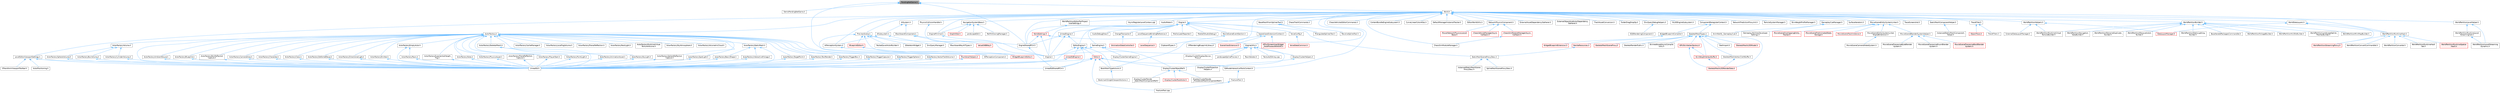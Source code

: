 digraph "PendingNetGame.h"
{
 // INTERACTIVE_SVG=YES
 // LATEX_PDF_SIZE
  bgcolor="transparent";
  edge [fontname=Helvetica,fontsize=10,labelfontname=Helvetica,labelfontsize=10];
  node [fontname=Helvetica,fontsize=10,shape=box,height=0.2,width=0.4];
  Node1 [id="Node000001",label="PendingNetGame.h",height=0.2,width=0.4,color="gray40", fillcolor="grey60", style="filled", fontcolor="black",tooltip=" "];
  Node1 -> Node2 [id="edge1_Node000001_Node000002",dir="back",color="steelblue1",style="solid",tooltip=" "];
  Node2 [id="Node000002",label="DemoPendingNetGame.h",height=0.2,width=0.4,color="grey40", fillcolor="white", style="filled",URL="$d7/d65/DemoPendingNetGame_8h.html",tooltip=" "];
  Node1 -> Node3 [id="edge2_Node000001_Node000003",dir="back",color="steelblue1",style="solid",tooltip=" "];
  Node3 [id="Node000003",label="Engine.h",height=0.2,width=0.4,color="grey40", fillcolor="white", style="filled",URL="$d1/d34/Public_2Engine_8h.html",tooltip=" "];
  Node1 -> Node4 [id="edge3_Node000001_Node000004",dir="back",color="steelblue1",style="solid",tooltip=" "];
  Node4 [id="Node000004",label="EngineSharedPCH.h",height=0.2,width=0.4,color="grey40", fillcolor="white", style="filled",URL="$dc/dbb/EngineSharedPCH_8h.html",tooltip=" "];
  Node4 -> Node5 [id="edge4_Node000004_Node000005",dir="back",color="steelblue1",style="solid",tooltip=" "];
  Node5 [id="Node000005",label="UnrealEdSharedPCH.h",height=0.2,width=0.4,color="grey40", fillcolor="white", style="filled",URL="$d1/de6/UnrealEdSharedPCH_8h.html",tooltip=" "];
  Node1 -> Node6 [id="edge5_Node000001_Node000006",dir="back",color="steelblue1",style="solid",tooltip=" "];
  Node6 [id="Node000006",label="World.h",height=0.2,width=0.4,color="grey40", fillcolor="white", style="filled",URL="$dd/d5b/World_8h.html",tooltip=" "];
  Node6 -> Node7 [id="edge6_Node000006_Node000007",dir="back",color="steelblue1",style="solid",tooltip=" "];
  Node7 [id="Node000007",label="AIPerceptionSystem.h",height=0.2,width=0.4,color="grey40", fillcolor="white", style="filled",URL="$d0/d08/AIPerceptionSystem_8h.html",tooltip=" "];
  Node7 -> Node8 [id="edge7_Node000007_Node000008",dir="back",color="steelblue1",style="solid",tooltip=" "];
  Node8 [id="Node000008",label="AIPerceptionComponent.h",height=0.2,width=0.4,color="grey40", fillcolor="white", style="filled",URL="$d6/d0a/AIPerceptionComponent_8h.html",tooltip=" "];
  Node6 -> Node9 [id="edge8_Node000006_Node000009",dir="back",color="steelblue1",style="solid",tooltip=" "];
  Node9 [id="Node000009",label="AISystem.h",height=0.2,width=0.4,color="grey40", fillcolor="white", style="filled",URL="$d0/d71/AISystem_8h.html",tooltip=" "];
  Node9 -> Node10 [id="edge9_Node000009_Node000010",dir="back",color="steelblue1",style="solid",tooltip=" "];
  Node10 [id="Node000010",label="AISubsystem.h",height=0.2,width=0.4,color="grey40", fillcolor="white", style="filled",URL="$d0/d50/AISubsystem_8h.html",tooltip=" "];
  Node10 -> Node7 [id="edge10_Node000010_Node000007",dir="back",color="steelblue1",style="solid",tooltip=" "];
  Node10 -> Node11 [id="edge11_Node000010_Node000011",dir="back",color="steelblue1",style="solid",tooltip=" "];
  Node11 [id="Node000011",label="EnvQueryManager.h",height=0.2,width=0.4,color="grey40", fillcolor="white", style="filled",URL="$d1/db4/EnvQueryManager_8h.html",tooltip=" "];
  Node9 -> Node12 [id="edge12_Node000009_Node000012",dir="back",color="steelblue1",style="solid",tooltip=" "];
  Node12 [id="Node000012",label="BlackboardComponent.h",height=0.2,width=0.4,color="grey40", fillcolor="white", style="filled",URL="$d9/d2d/BlackboardComponent_8h.html",tooltip=" "];
  Node12 -> Node13 [id="edge13_Node000012_Node000013",dir="back",color="steelblue1",style="solid",tooltip=" "];
  Node13 [id="Node000013",label="BlackboardKeyAllTypes.h",height=0.2,width=0.4,color="grey40", fillcolor="white", style="filled",URL="$d5/d34/BlackboardKeyAllTypes_8h.html",tooltip=" "];
  Node12 -> Node14 [id="edge14_Node000012_Node000014",dir="back",color="steelblue1",style="solid",tooltip=" "];
  Node14 [id="Node000014",label="ValueOrBBKey.h",height=0.2,width=0.4,color="red", fillcolor="#FFF0F0", style="filled",URL="$d4/d32/ValueOrBBKey_8h.html",tooltip=" "];
  Node6 -> Node38 [id="edge15_Node000006_Node000038",dir="back",color="steelblue1",style="solid",tooltip=" "];
  Node38 [id="Node000038",label="ActorFactory.h",height=0.2,width=0.4,color="grey40", fillcolor="white", style="filled",URL="$d7/dae/ActorFactory_8h.html",tooltip=" "];
  Node38 -> Node39 [id="edge16_Node000038_Node000039",dir="back",color="steelblue1",style="solid",tooltip=" "];
  Node39 [id="Node000039",label="ActorFactoryAmbientSound.h",height=0.2,width=0.4,color="grey40", fillcolor="white", style="filled",URL="$dc/d73/ActorFactoryAmbientSound_8h.html",tooltip=" "];
  Node39 -> Node40 [id="edge17_Node000039_Node000040",dir="back",color="steelblue1",style="solid",tooltip=" "];
  Node40 [id="Node000040",label="UnrealEd.h",height=0.2,width=0.4,color="grey40", fillcolor="white", style="filled",URL="$d2/d5f/UnrealEd_8h.html",tooltip=" "];
  Node38 -> Node41 [id="edge18_Node000038_Node000041",dir="back",color="steelblue1",style="solid",tooltip=" "];
  Node41 [id="Node000041",label="ActorFactoryBlueprint.h",height=0.2,width=0.4,color="grey40", fillcolor="white", style="filled",URL="$d8/df5/ActorFactoryBlueprint_8h.html",tooltip=" "];
  Node41 -> Node40 [id="edge19_Node000041_Node000040",dir="back",color="steelblue1",style="solid",tooltip=" "];
  Node38 -> Node42 [id="edge20_Node000038_Node000042",dir="back",color="steelblue1",style="solid",tooltip=" "];
  Node42 [id="Node000042",label="ActorFactoryBoxReflection\lCapture.h",height=0.2,width=0.4,color="grey40", fillcolor="white", style="filled",URL="$dd/d97/ActorFactoryBoxReflectionCapture_8h.html",tooltip=" "];
  Node42 -> Node40 [id="edge21_Node000042_Node000040",dir="back",color="steelblue1",style="solid",tooltip=" "];
  Node38 -> Node43 [id="edge22_Node000038_Node000043",dir="back",color="steelblue1",style="solid",tooltip=" "];
  Node43 [id="Node000043",label="ActorFactoryCacheManager.h",height=0.2,width=0.4,color="grey40", fillcolor="white", style="filled",URL="$da/d58/ActorFactoryCacheManager_8h.html",tooltip=" "];
  Node38 -> Node44 [id="edge23_Node000038_Node000044",dir="back",color="steelblue1",style="solid",tooltip=" "];
  Node44 [id="Node000044",label="ActorFactoryCameraActor.h",height=0.2,width=0.4,color="grey40", fillcolor="white", style="filled",URL="$df/db7/ActorFactoryCameraActor_8h.html",tooltip=" "];
  Node44 -> Node40 [id="edge24_Node000044_Node000040",dir="back",color="steelblue1",style="solid",tooltip=" "];
  Node38 -> Node45 [id="edge25_Node000038_Node000045",dir="back",color="steelblue1",style="solid",tooltip=" "];
  Node45 [id="Node000045",label="ActorFactoryCharacter.h",height=0.2,width=0.4,color="grey40", fillcolor="white", style="filled",URL="$d9/db9/ActorFactoryCharacter_8h.html",tooltip=" "];
  Node45 -> Node40 [id="edge26_Node000045_Node000040",dir="back",color="steelblue1",style="solid",tooltip=" "];
  Node38 -> Node46 [id="edge27_Node000038_Node000046",dir="back",color="steelblue1",style="solid",tooltip=" "];
  Node46 [id="Node000046",label="ActorFactoryClass.h",height=0.2,width=0.4,color="grey40", fillcolor="white", style="filled",URL="$d8/df5/ActorFactoryClass_8h.html",tooltip=" "];
  Node46 -> Node40 [id="edge28_Node000046_Node000040",dir="back",color="steelblue1",style="solid",tooltip=" "];
  Node38 -> Node47 [id="edge29_Node000038_Node000047",dir="back",color="steelblue1",style="solid",tooltip=" "];
  Node47 [id="Node000047",label="ActorFactoryDeferredDecal.h",height=0.2,width=0.4,color="grey40", fillcolor="white", style="filled",URL="$d3/db3/ActorFactoryDeferredDecal_8h.html",tooltip=" "];
  Node47 -> Node40 [id="edge30_Node000047_Node000040",dir="back",color="steelblue1",style="solid",tooltip=" "];
  Node38 -> Node48 [id="edge31_Node000038_Node000048",dir="back",color="steelblue1",style="solid",tooltip=" "];
  Node48 [id="Node000048",label="ActorFactoryDirectionalLight.h",height=0.2,width=0.4,color="grey40", fillcolor="white", style="filled",URL="$d3/d54/ActorFactoryDirectionalLight_8h.html",tooltip=" "];
  Node48 -> Node40 [id="edge32_Node000048_Node000040",dir="back",color="steelblue1",style="solid",tooltip=" "];
  Node38 -> Node49 [id="edge33_Node000038_Node000049",dir="back",color="steelblue1",style="solid",tooltip=" "];
  Node49 [id="Node000049",label="ActorFactoryEmitter.h",height=0.2,width=0.4,color="grey40", fillcolor="white", style="filled",URL="$df/d95/ActorFactoryEmitter_8h.html",tooltip=" "];
  Node49 -> Node40 [id="edge34_Node000049_Node000040",dir="back",color="steelblue1",style="solid",tooltip=" "];
  Node38 -> Node50 [id="edge35_Node000038_Node000050",dir="back",color="steelblue1",style="solid",tooltip=" "];
  Node50 [id="Node000050",label="ActorFactoryEmptyActor.h",height=0.2,width=0.4,color="grey40", fillcolor="white", style="filled",URL="$df/d92/ActorFactoryEmptyActor_8h.html",tooltip=" "];
  Node50 -> Node51 [id="edge36_Node000050_Node000051",dir="back",color="steelblue1",style="solid",tooltip=" "];
  Node51 [id="Node000051",label="ActorFactoryPawn.h",height=0.2,width=0.4,color="grey40", fillcolor="white", style="filled",URL="$d5/d05/ActorFactoryPawn_8h.html",tooltip=" "];
  Node51 -> Node40 [id="edge37_Node000051_Node000040",dir="back",color="steelblue1",style="solid",tooltip=" "];
  Node50 -> Node40 [id="edge38_Node000050_Node000040",dir="back",color="steelblue1",style="solid",tooltip=" "];
  Node38 -> Node52 [id="edge39_Node000038_Node000052",dir="back",color="steelblue1",style="solid",tooltip=" "];
  Node52 [id="Node000052",label="ActorFactoryExponentialHeight\lFog.h",height=0.2,width=0.4,color="grey40", fillcolor="white", style="filled",URL="$de/d15/ActorFactoryExponentialHeightFog_8h.html",tooltip=" "];
  Node52 -> Node40 [id="edge40_Node000052_Node000040",dir="back",color="steelblue1",style="solid",tooltip=" "];
  Node38 -> Node53 [id="edge41_Node000038_Node000053",dir="back",color="steelblue1",style="solid",tooltip=" "];
  Node53 [id="Node000053",label="ActorFactoryLocalFogVolume.h",height=0.2,width=0.4,color="grey40", fillcolor="white", style="filled",URL="$dc/db2/ActorFactoryLocalFogVolume_8h.html",tooltip=" "];
  Node38 -> Node54 [id="edge42_Node000038_Node000054",dir="back",color="steelblue1",style="solid",tooltip=" "];
  Node54 [id="Node000054",label="ActorFactoryNote.h",height=0.2,width=0.4,color="grey40", fillcolor="white", style="filled",URL="$da/d8c/ActorFactoryNote_8h.html",tooltip=" "];
  Node54 -> Node40 [id="edge43_Node000054_Node000040",dir="back",color="steelblue1",style="solid",tooltip=" "];
  Node38 -> Node55 [id="edge44_Node000038_Node000055",dir="back",color="steelblue1",style="solid",tooltip=" "];
  Node55 [id="Node000055",label="ActorFactoryPhysicsAsset.h",height=0.2,width=0.4,color="grey40", fillcolor="white", style="filled",URL="$d0/d58/ActorFactoryPhysicsAsset_8h.html",tooltip=" "];
  Node55 -> Node40 [id="edge45_Node000055_Node000040",dir="back",color="steelblue1",style="solid",tooltip=" "];
  Node38 -> Node56 [id="edge46_Node000038_Node000056",dir="back",color="steelblue1",style="solid",tooltip=" "];
  Node56 [id="Node000056",label="ActorFactoryPlanarReflection.h",height=0.2,width=0.4,color="grey40", fillcolor="white", style="filled",URL="$d0/d1d/ActorFactoryPlanarReflection_8h.html",tooltip=" "];
  Node38 -> Node57 [id="edge47_Node000038_Node000057",dir="back",color="steelblue1",style="solid",tooltip=" "];
  Node57 [id="Node000057",label="ActorFactoryPlaneReflection\lCapture.h",height=0.2,width=0.4,color="grey40", fillcolor="white", style="filled",URL="$d8/dfd/ActorFactoryPlaneReflectionCapture_8h.html",tooltip=" "];
  Node57 -> Node40 [id="edge48_Node000057_Node000040",dir="back",color="steelblue1",style="solid",tooltip=" "];
  Node38 -> Node58 [id="edge49_Node000038_Node000058",dir="back",color="steelblue1",style="solid",tooltip=" "];
  Node58 [id="Node000058",label="ActorFactoryPlayerStart.h",height=0.2,width=0.4,color="grey40", fillcolor="white", style="filled",URL="$d8/d7e/ActorFactoryPlayerStart_8h.html",tooltip=" "];
  Node58 -> Node40 [id="edge50_Node000058_Node000040",dir="back",color="steelblue1",style="solid",tooltip=" "];
  Node38 -> Node59 [id="edge51_Node000038_Node000059",dir="back",color="steelblue1",style="solid",tooltip=" "];
  Node59 [id="Node000059",label="ActorFactoryPointLight.h",height=0.2,width=0.4,color="grey40", fillcolor="white", style="filled",URL="$d5/d37/ActorFactoryPointLight_8h.html",tooltip=" "];
  Node59 -> Node40 [id="edge52_Node000059_Node000040",dir="back",color="steelblue1",style="solid",tooltip=" "];
  Node38 -> Node60 [id="edge53_Node000038_Node000060",dir="back",color="steelblue1",style="solid",tooltip=" "];
  Node60 [id="Node000060",label="ActorFactoryRectLight.h",height=0.2,width=0.4,color="grey40", fillcolor="white", style="filled",URL="$d1/d97/ActorFactoryRectLight_8h.html",tooltip=" "];
  Node38 -> Node61 [id="edge54_Node000038_Node000061",dir="back",color="steelblue1",style="solid",tooltip=" "];
  Node61 [id="Node000061",label="ActorFactoryRuntimeVirtual\lTextureVolume.h",height=0.2,width=0.4,color="grey40", fillcolor="white", style="filled",URL="$d6/dd7/ActorFactoryRuntimeVirtualTextureVolume_8h.html",tooltip=" "];
  Node38 -> Node62 [id="edge55_Node000038_Node000062",dir="back",color="steelblue1",style="solid",tooltip=" "];
  Node62 [id="Node000062",label="ActorFactorySkeletalMesh.h",height=0.2,width=0.4,color="grey40", fillcolor="white", style="filled",URL="$d7/dbb/ActorFactorySkeletalMesh_8h.html",tooltip=" "];
  Node62 -> Node63 [id="edge56_Node000062_Node000063",dir="back",color="steelblue1",style="solid",tooltip=" "];
  Node63 [id="Node000063",label="ActorFactoryAnimationAsset.h",height=0.2,width=0.4,color="grey40", fillcolor="white", style="filled",URL="$db/d5e/ActorFactoryAnimationAsset_8h.html",tooltip=" "];
  Node63 -> Node40 [id="edge57_Node000063_Node000040",dir="back",color="steelblue1",style="solid",tooltip=" "];
  Node62 -> Node40 [id="edge58_Node000062_Node000040",dir="back",color="steelblue1",style="solid",tooltip=" "];
  Node38 -> Node64 [id="edge59_Node000038_Node000064",dir="back",color="steelblue1",style="solid",tooltip=" "];
  Node64 [id="Node000064",label="ActorFactorySkyAtmosphere.h",height=0.2,width=0.4,color="grey40", fillcolor="white", style="filled",URL="$d2/d7c/ActorFactorySkyAtmosphere_8h.html",tooltip=" "];
  Node38 -> Node65 [id="edge60_Node000038_Node000065",dir="back",color="steelblue1",style="solid",tooltip=" "];
  Node65 [id="Node000065",label="ActorFactorySkyLight.h",height=0.2,width=0.4,color="grey40", fillcolor="white", style="filled",URL="$d2/d21/ActorFactorySkyLight_8h.html",tooltip=" "];
  Node65 -> Node40 [id="edge61_Node000065_Node000040",dir="back",color="steelblue1",style="solid",tooltip=" "];
  Node38 -> Node66 [id="edge62_Node000038_Node000066",dir="back",color="steelblue1",style="solid",tooltip=" "];
  Node66 [id="Node000066",label="ActorFactorySphereReflection\lCapture.h",height=0.2,width=0.4,color="grey40", fillcolor="white", style="filled",URL="$de/db8/ActorFactorySphereReflectionCapture_8h.html",tooltip=" "];
  Node66 -> Node40 [id="edge63_Node000066_Node000040",dir="back",color="steelblue1",style="solid",tooltip=" "];
  Node38 -> Node67 [id="edge64_Node000038_Node000067",dir="back",color="steelblue1",style="solid",tooltip=" "];
  Node67 [id="Node000067",label="ActorFactorySpotLight.h",height=0.2,width=0.4,color="grey40", fillcolor="white", style="filled",URL="$d6/d7f/ActorFactorySpotLight_8h.html",tooltip=" "];
  Node67 -> Node40 [id="edge65_Node000067_Node000040",dir="back",color="steelblue1",style="solid",tooltip=" "];
  Node38 -> Node68 [id="edge66_Node000038_Node000068",dir="back",color="steelblue1",style="solid",tooltip=" "];
  Node68 [id="Node000068",label="ActorFactoryStaticMesh.h",height=0.2,width=0.4,color="grey40", fillcolor="white", style="filled",URL="$d2/dd1/ActorFactoryStaticMesh_8h.html",tooltip=" "];
  Node68 -> Node69 [id="edge67_Node000068_Node000069",dir="back",color="steelblue1",style="solid",tooltip=" "];
  Node69 [id="Node000069",label="ActorFactoryBasicShape.h",height=0.2,width=0.4,color="grey40", fillcolor="white", style="filled",URL="$d4/d0b/ActorFactoryBasicShape_8h.html",tooltip=" "];
  Node69 -> Node40 [id="edge68_Node000069_Node000040",dir="back",color="steelblue1",style="solid",tooltip=" "];
  Node68 -> Node70 [id="edge69_Node000068_Node000070",dir="back",color="steelblue1",style="solid",tooltip=" "];
  Node70 [id="Node000070",label="ActorFactoryInteractiveFoliage.h",height=0.2,width=0.4,color="grey40", fillcolor="white", style="filled",URL="$db/df4/ActorFactoryInteractiveFoliage_8h.html",tooltip=" "];
  Node70 -> Node40 [id="edge70_Node000070_Node000040",dir="back",color="steelblue1",style="solid",tooltip=" "];
  Node68 -> Node40 [id="edge71_Node000068_Node000040",dir="back",color="steelblue1",style="solid",tooltip=" "];
  Node38 -> Node71 [id="edge72_Node000038_Node000071",dir="back",color="steelblue1",style="solid",tooltip=" "];
  Node71 [id="Node000071",label="ActorFactoryTargetPoint.h",height=0.2,width=0.4,color="grey40", fillcolor="white", style="filled",URL="$db/d69/ActorFactoryTargetPoint_8h.html",tooltip=" "];
  Node71 -> Node40 [id="edge73_Node000071_Node000040",dir="back",color="steelblue1",style="solid",tooltip=" "];
  Node38 -> Node72 [id="edge74_Node000038_Node000072",dir="back",color="steelblue1",style="solid",tooltip=" "];
  Node72 [id="Node000072",label="ActorFactoryTextRender.h",height=0.2,width=0.4,color="grey40", fillcolor="white", style="filled",URL="$d8/d4c/ActorFactoryTextRender_8h.html",tooltip=" "];
  Node72 -> Node40 [id="edge75_Node000072_Node000040",dir="back",color="steelblue1",style="solid",tooltip=" "];
  Node38 -> Node73 [id="edge76_Node000038_Node000073",dir="back",color="steelblue1",style="solid",tooltip=" "];
  Node73 [id="Node000073",label="ActorFactoryTriggerBox.h",height=0.2,width=0.4,color="grey40", fillcolor="white", style="filled",URL="$d9/dbe/ActorFactoryTriggerBox_8h.html",tooltip=" "];
  Node73 -> Node40 [id="edge77_Node000073_Node000040",dir="back",color="steelblue1",style="solid",tooltip=" "];
  Node38 -> Node74 [id="edge78_Node000038_Node000074",dir="back",color="steelblue1",style="solid",tooltip=" "];
  Node74 [id="Node000074",label="ActorFactoryTriggerCapsule.h",height=0.2,width=0.4,color="grey40", fillcolor="white", style="filled",URL="$dd/d0f/ActorFactoryTriggerCapsule_8h.html",tooltip=" "];
  Node74 -> Node40 [id="edge79_Node000074_Node000040",dir="back",color="steelblue1",style="solid",tooltip=" "];
  Node38 -> Node75 [id="edge80_Node000038_Node000075",dir="back",color="steelblue1",style="solid",tooltip=" "];
  Node75 [id="Node000075",label="ActorFactoryTriggerSphere.h",height=0.2,width=0.4,color="grey40", fillcolor="white", style="filled",URL="$d9/dbe/ActorFactoryTriggerSphere_8h.html",tooltip=" "];
  Node75 -> Node40 [id="edge81_Node000075_Node000040",dir="back",color="steelblue1",style="solid",tooltip=" "];
  Node38 -> Node76 [id="edge82_Node000038_Node000076",dir="back",color="steelblue1",style="solid",tooltip=" "];
  Node76 [id="Node000076",label="ActorFactoryVectorFieldVolume.h",height=0.2,width=0.4,color="grey40", fillcolor="white", style="filled",URL="$d9/d89/ActorFactoryVectorFieldVolume_8h.html",tooltip=" "];
  Node76 -> Node40 [id="edge83_Node000076_Node000040",dir="back",color="steelblue1",style="solid",tooltip=" "];
  Node38 -> Node77 [id="edge84_Node000038_Node000077",dir="back",color="steelblue1",style="solid",tooltip=" "];
  Node77 [id="Node000077",label="ActorFactoryVolume.h",height=0.2,width=0.4,color="grey40", fillcolor="white", style="filled",URL="$df/d08/ActorFactoryVolume_8h.html",tooltip=" "];
  Node77 -> Node78 [id="edge85_Node000077_Node000078",dir="back",color="steelblue1",style="solid",tooltip=" "];
  Node78 [id="Node000078",label="ActorFactoryBoxVolume.h",height=0.2,width=0.4,color="grey40", fillcolor="white", style="filled",URL="$d3/db0/ActorFactoryBoxVolume_8h.html",tooltip=" "];
  Node78 -> Node40 [id="edge86_Node000078_Node000040",dir="back",color="steelblue1",style="solid",tooltip=" "];
  Node77 -> Node79 [id="edge87_Node000077_Node000079",dir="back",color="steelblue1",style="solid",tooltip=" "];
  Node79 [id="Node000079",label="ActorFactoryCylinderVolume.h",height=0.2,width=0.4,color="grey40", fillcolor="white", style="filled",URL="$d9/da5/ActorFactoryCylinderVolume_8h.html",tooltip=" "];
  Node79 -> Node40 [id="edge88_Node000079_Node000040",dir="back",color="steelblue1",style="solid",tooltip=" "];
  Node77 -> Node80 [id="edge89_Node000077_Node000080",dir="back",color="steelblue1",style="solid",tooltip=" "];
  Node80 [id="Node000080",label="ActorFactorySphereVolume.h",height=0.2,width=0.4,color="grey40", fillcolor="white", style="filled",URL="$d3/d12/ActorFactorySphereVolume_8h.html",tooltip=" "];
  Node80 -> Node40 [id="edge90_Node000080_Node000040",dir="back",color="steelblue1",style="solid",tooltip=" "];
  Node38 -> Node81 [id="edge91_Node000038_Node000081",dir="back",color="steelblue1",style="solid",tooltip=" "];
  Node81 [id="Node000081",label="ActorFactoryVolumetricCloud.h",height=0.2,width=0.4,color="grey40", fillcolor="white", style="filled",URL="$d5/da1/ActorFactoryVolumetricCloud_8h.html",tooltip=" "];
  Node38 -> Node40 [id="edge92_Node000038_Node000040",dir="back",color="steelblue1",style="solid",tooltip=" "];
  Node6 -> Node82 [id="edge93_Node000006_Node000082",dir="back",color="steelblue1",style="solid",tooltip=" "];
  Node82 [id="Node000082",label="AsyncRegisterLevelContext.cpp",height=0.2,width=0.4,color="grey40", fillcolor="white", style="filled",URL="$da/df8/AsyncRegisterLevelContext_8cpp.html",tooltip=" "];
  Node6 -> Node83 [id="edge94_Node000006_Node000083",dir="back",color="steelblue1",style="solid",tooltip=" "];
  Node83 [id="Node000083",label="AudioMeter.h",height=0.2,width=0.4,color="grey40", fillcolor="white", style="filled",URL="$de/db0/AudioMeter_8h.html",tooltip=" "];
  Node6 -> Node84 [id="edge95_Node000006_Node000084",dir="back",color="steelblue1",style="solid",tooltip=" "];
  Node84 [id="Node000084",label="BaseMeshFromSplinesTool.h",height=0.2,width=0.4,color="grey40", fillcolor="white", style="filled",URL="$da/d31/BaseMeshFromSplinesTool_8h.html",tooltip=" "];
  Node84 -> Node85 [id="edge96_Node000084_Node000085",dir="back",color="steelblue1",style="solid",tooltip=" "];
  Node85 [id="Node000085",label="RevolveSplineTool.h",height=0.2,width=0.4,color="grey40", fillcolor="white", style="filled",URL="$d3/d36/RevolveSplineTool_8h.html",tooltip=" "];
  Node84 -> Node86 [id="edge97_Node000084_Node000086",dir="back",color="steelblue1",style="solid",tooltip=" "];
  Node86 [id="Node000086",label="TriangulateSplinesTool.h",height=0.2,width=0.4,color="grey40", fillcolor="white", style="filled",URL="$d9/de6/TriangulateSplinesTool_8h.html",tooltip=" "];
  Node6 -> Node87 [id="edge98_Node000006_Node000087",dir="back",color="steelblue1",style="solid",tooltip=" "];
  Node87 [id="Node000087",label="BookMarkTypeActions.h",height=0.2,width=0.4,color="grey40", fillcolor="white", style="filled",URL="$d0/d2f/BookMarkTypeActions_8h.html",tooltip=" "];
  Node87 -> Node88 [id="edge99_Node000087_Node000088",dir="back",color="steelblue1",style="solid",tooltip=" "];
  Node88 [id="Node000088",label="BookmarkSingleViewportActions.h",height=0.2,width=0.4,color="grey40", fillcolor="white", style="filled",URL="$d3/dd5/BookmarkSingleViewportActions_8h.html",tooltip=" "];
  Node6 -> Node89 [id="edge100_Node000006_Node000089",dir="back",color="steelblue1",style="solid",tooltip=" "];
  Node89 [id="Node000089",label="ChaosFleshCommands.h",height=0.2,width=0.4,color="grey40", fillcolor="white", style="filled",URL="$d9/db1/ChaosFleshCommands_8h.html",tooltip=" "];
  Node6 -> Node90 [id="edge101_Node000006_Node000090",dir="back",color="steelblue1",style="solid",tooltip=" "];
  Node90 [id="Node000090",label="ChaosSimModuleManager.h",height=0.2,width=0.4,color="grey40", fillcolor="white", style="filled",URL="$d7/dd1/ChaosSimModuleManager_8h.html",tooltip=" "];
  Node6 -> Node91 [id="edge102_Node000006_Node000091",dir="back",color="steelblue1",style="solid",tooltip=" "];
  Node91 [id="Node000091",label="ChaosVehiclesEditorCommands.h",height=0.2,width=0.4,color="grey40", fillcolor="white", style="filled",URL="$de/dbf/ChaosVehiclesEditorCommands_8h.html",tooltip=" "];
  Node6 -> Node92 [id="edge103_Node000006_Node000092",dir="back",color="steelblue1",style="solid",tooltip=" "];
  Node92 [id="Node000092",label="ComponentReregisterContext.h",height=0.2,width=0.4,color="grey40", fillcolor="white", style="filled",URL="$de/d6e/ComponentReregisterContext_8h.html",tooltip=" "];
  Node92 -> Node93 [id="edge104_Node000092_Node000093",dir="back",color="steelblue1",style="solid",tooltip=" "];
  Node93 [id="Node000093",label="SkeletalMeshTypes.h",height=0.2,width=0.4,color="grey40", fillcolor="white", style="filled",URL="$d5/d0c/SkeletalMeshTypes_8h.html",tooltip=" "];
  Node93 -> Node94 [id="edge105_Node000093_Node000094",dir="back",color="steelblue1",style="solid",tooltip=" "];
  Node94 [id="Node000094",label="GPUSkinVertexFactory.h",height=0.2,width=0.4,color="red", fillcolor="#FFF0F0", style="filled",URL="$db/dcc/GPUSkinVertexFactory_8h.html",tooltip=" "];
  Node94 -> Node97 [id="edge106_Node000094_Node000097",dir="back",color="steelblue1",style="solid",tooltip=" "];
  Node97 [id="Node000097",label="SkeletalMeshLODRenderData.h",height=0.2,width=0.4,color="red", fillcolor="#FFF0F0", style="filled",URL="$d0/d5a/SkeletalMeshLODRenderData_8h.html",tooltip=" "];
  Node94 -> Node108 [id="edge107_Node000094_Node000108",dir="back",color="steelblue1",style="solid",tooltip=" "];
  Node108 [id="Node000108",label="SkinWeightVertexBuffer.h",height=0.2,width=0.4,color="red", fillcolor="#FFF0F0", style="filled",URL="$d3/d86/SkinWeightVertexBuffer_8h.html",tooltip=" "];
  Node108 -> Node97 [id="edge108_Node000108_Node000097",dir="back",color="steelblue1",style="solid",tooltip=" "];
  Node93 -> Node116 [id="edge109_Node000093_Node000116",dir="back",color="steelblue1",style="solid",tooltip=" "];
  Node116 [id="Node000116",label="NaniteResources.h",height=0.2,width=0.4,color="red", fillcolor="#FFF0F0", style="filled",URL="$d7/d8b/NaniteResources_8h.html",tooltip=" "];
  Node116 -> Node123 [id="edge110_Node000116_Node000123",dir="back",color="steelblue1",style="solid",tooltip=" "];
  Node123 [id="Node000123",label="StaticMeshSceneProxyDesc.h",height=0.2,width=0.4,color="grey40", fillcolor="white", style="filled",URL="$d0/d31/StaticMeshSceneProxyDesc_8h.html",tooltip=" "];
  Node123 -> Node124 [id="edge111_Node000123_Node000124",dir="back",color="steelblue1",style="solid",tooltip=" "];
  Node124 [id="Node000124",label="InstancedStaticMeshScene\lProxyDesc.h",height=0.2,width=0.4,color="grey40", fillcolor="white", style="filled",URL="$db/dcf/InstancedStaticMeshSceneProxyDesc_8h.html",tooltip=" "];
  Node123 -> Node125 [id="edge112_Node000123_Node000125",dir="back",color="steelblue1",style="solid",tooltip=" "];
  Node125 [id="Node000125",label="SplineMeshSceneProxyDesc.h",height=0.2,width=0.4,color="grey40", fillcolor="white", style="filled",URL="$db/d1b/SplineMeshSceneProxyDesc_8h.html",tooltip=" "];
  Node93 -> Node126 [id="edge113_Node000093_Node000126",dir="back",color="steelblue1",style="solid",tooltip=" "];
  Node126 [id="Node000126",label="SkelImport.h",height=0.2,width=0.4,color="grey40", fillcolor="white", style="filled",URL="$d2/d8b/SkelImport_8h.html",tooltip=" "];
  Node93 -> Node112 [id="edge114_Node000093_Node000112",dir="back",color="steelblue1",style="solid",tooltip=" "];
  Node112 [id="Node000112",label="SkeletalMeshLODModel.h",height=0.2,width=0.4,color="red", fillcolor="#FFF0F0", style="filled",URL="$d2/d34/SkeletalMeshLODModel_8h.html",tooltip=" "];
  Node93 -> Node97 [id="edge115_Node000093_Node000097",dir="back",color="steelblue1",style="solid",tooltip=" "];
  Node93 -> Node127 [id="edge116_Node000093_Node000127",dir="back",color="steelblue1",style="solid",tooltip=" "];
  Node127 [id="Node000127",label="SkeletalMeshSceneProxy.h",height=0.2,width=0.4,color="red", fillcolor="#FFF0F0", style="filled",URL="$de/de8/SkeletalMeshSceneProxy_8h.html",tooltip=" "];
  Node93 -> Node131 [id="edge117_Node000093_Node000131",dir="back",color="steelblue1",style="solid",tooltip=" "];
  Node131 [id="Node000131",label="SkeletalMeshVertexClothBuffer.h",height=0.2,width=0.4,color="grey40", fillcolor="white", style="filled",URL="$d4/d64/SkeletalMeshVertexClothBuffer_8h.html",tooltip=" "];
  Node131 -> Node97 [id="edge118_Node000131_Node000097",dir="back",color="steelblue1",style="solid",tooltip=" "];
  Node93 -> Node132 [id="edge119_Node000093_Node000132",dir="back",color="steelblue1",style="solid",tooltip=" "];
  Node132 [id="Node000132",label="SkeletalRenderPublic.h",height=0.2,width=0.4,color="grey40", fillcolor="white", style="filled",URL="$d5/d40/SkeletalRenderPublic_8h.html",tooltip=" "];
  Node93 -> Node108 [id="edge120_Node000093_Node000108",dir="back",color="steelblue1",style="solid",tooltip=" "];
  Node93 -> Node133 [id="edge121_Node000093_Node000133",dir="back",color="steelblue1",style="solid",tooltip=" "];
  Node133 [id="Node000133",label="SkinnedAssetAsyncCompile\lUtils.h",height=0.2,width=0.4,color="grey40", fillcolor="white", style="filled",URL="$d0/dc7/SkinnedAssetAsyncCompileUtils_8h.html",tooltip=" "];
  Node92 -> Node134 [id="edge122_Node000092_Node000134",dir="back",color="steelblue1",style="solid",tooltip=" "];
  Node134 [id="Node000134",label="WidgetBlueprintCompiler.h",height=0.2,width=0.4,color="grey40", fillcolor="white", style="filled",URL="$d9/d6b/WidgetBlueprintCompiler_8h.html",tooltip=" "];
  Node134 -> Node135 [id="edge123_Node000134_Node000135",dir="back",color="steelblue1",style="solid",tooltip=" "];
  Node135 [id="Node000135",label="WidgetBlueprintExtension.h",height=0.2,width=0.4,color="red", fillcolor="#FFF0F0", style="filled",URL="$d3/de6/WidgetBlueprintExtension_8h.html",tooltip=" "];
  Node6 -> Node137 [id="edge124_Node000006_Node000137",dir="back",color="steelblue1",style="solid",tooltip=" "];
  Node137 [id="Node000137",label="ContentBundleEngineSubsystem.h",height=0.2,width=0.4,color="grey40", fillcolor="white", style="filled",URL="$d5/d9b/ContentBundleEngineSubsystem_8h.html",tooltip=" "];
  Node6 -> Node138 [id="edge125_Node000006_Node000138",dir="back",color="steelblue1",style="solid",tooltip=" "];
  Node138 [id="Node000138",label="CurveLinearColorAtlas.h",height=0.2,width=0.4,color="grey40", fillcolor="white", style="filled",URL="$dd/d63/CurveLinearColorAtlas_8h.html",tooltip=" "];
  Node6 -> Node139 [id="edge126_Node000006_Node000139",dir="back",color="steelblue1",style="solid",tooltip=" "];
  Node139 [id="Node000139",label="DefaultManagerInstanceTracker.h",height=0.2,width=0.4,color="grey40", fillcolor="white", style="filled",URL="$d4/d29/DefaultManagerInstanceTracker_8h.html",tooltip=" "];
  Node6 -> Node140 [id="edge127_Node000006_Node000140",dir="back",color="steelblue1",style="solid",tooltip=" "];
  Node140 [id="Node000140",label="EdModeInteractiveToolsContext.h",height=0.2,width=0.4,color="grey40", fillcolor="white", style="filled",URL="$d7/da4/EdModeInteractiveToolsContext_8h.html",tooltip=" "];
  Node140 -> Node141 [id="edge128_Node000140_Node000141",dir="back",color="steelblue1",style="solid",tooltip=" "];
  Node141 [id="Node000141",label="FractureTool.h",height=0.2,width=0.4,color="grey40", fillcolor="white", style="filled",URL="$d4/d30/FractureTool_8h.html",tooltip=" "];
  Node141 -> Node142 [id="edge129_Node000141_Node000142",dir="back",color="steelblue1",style="solid",tooltip=" "];
  Node142 [id="Node000142",label="FractureTool.cpp",height=0.2,width=0.4,color="grey40", fillcolor="white", style="filled",URL="$dc/d9a/FractureTool_8cpp.html",tooltip=" "];
  Node6 -> Node143 [id="edge130_Node000006_Node000143",dir="back",color="steelblue1",style="solid",tooltip=" "];
  Node143 [id="Node000143",label="EditorWorldUtils.h",height=0.2,width=0.4,color="grey40", fillcolor="white", style="filled",URL="$dc/d0a/EditorWorldUtils_8h.html",tooltip=" "];
  Node6 -> Node144 [id="edge131_Node000006_Node000144",dir="back",color="steelblue1",style="solid",tooltip=" "];
  Node144 [id="Node000144",label="Engine.h",height=0.2,width=0.4,color="grey40", fillcolor="white", style="filled",URL="$d0/de7/Classes_2Engine_2Engine_8h.html",tooltip=" "];
  Node144 -> Node145 [id="edge132_Node000144_Node000145",dir="back",color="steelblue1",style="solid",tooltip=" "];
  Node145 [id="Node000145",label="AudioDebugDraw.h",height=0.2,width=0.4,color="grey40", fillcolor="white", style="filled",URL="$df/d56/AudioDebugDraw_8h.html",tooltip=" "];
  Node144 -> Node146 [id="edge133_Node000144_Node000146",dir="back",color="steelblue1",style="solid",tooltip=" "];
  Node146 [id="Node000146",label="ChangeTransactor.h",height=0.2,width=0.4,color="grey40", fillcolor="white", style="filled",URL="$d6/da1/ChangeTransactor_8h.html",tooltip=" "];
  Node146 -> Node147 [id="edge134_Node000146_Node000147",dir="back",color="steelblue1",style="solid",tooltip=" "];
  Node147 [id="Node000147",label="IAnimationDataController.h",height=0.2,width=0.4,color="red", fillcolor="#FFF0F0", style="filled",URL="$df/d22/IAnimationDataController_8h.html",tooltip=" "];
  Node144 -> Node312 [id="edge135_Node000144_Node000312",dir="back",color="steelblue1",style="solid",tooltip=" "];
  Node312 [id="Node000312",label="EditorEngine.h",height=0.2,width=0.4,color="grey40", fillcolor="white", style="filled",URL="$da/d0c/EditorEngine_8h.html",tooltip=" "];
  Node312 -> Node87 [id="edge136_Node000312_Node000087",dir="back",color="steelblue1",style="solid",tooltip=" "];
  Node312 -> Node313 [id="edge137_Node000312_Node000313",dir="back",color="steelblue1",style="solid",tooltip=" "];
  Node313 [id="Node000313",label="Editor.h",height=0.2,width=0.4,color="red", fillcolor="#FFF0F0", style="filled",URL="$de/d6e/Editor_8h.html",tooltip=" "];
  Node313 -> Node87 [id="edge138_Node000313_Node000087",dir="back",color="steelblue1",style="solid",tooltip=" "];
  Node313 -> Node316 [id="edge139_Node000313_Node000316",dir="back",color="steelblue1",style="solid",tooltip=" "];
  Node316 [id="Node000316",label="DisplayClusterObjectRef.h",height=0.2,width=0.4,color="grey40", fillcolor="white", style="filled",URL="$d9/d87/DisplayClusterObjectRef_8h.html",tooltip=" "];
  Node316 -> Node317 [id="edge140_Node000316_Node000317",dir="back",color="steelblue1",style="solid",tooltip=" "];
  Node317 [id="Node000317",label="DisplayClusterRender\l_ProceduralMeshComponentRef.h",height=0.2,width=0.4,color="grey40", fillcolor="white", style="filled",URL="$da/dbe/DisplayClusterRender__ProceduralMeshComponentRef_8h.html",tooltip=" "];
  Node316 -> Node318 [id="edge141_Node000316_Node000318",dir="back",color="steelblue1",style="solid",tooltip=" "];
  Node318 [id="Node000318",label="DisplayClusterRender\l_StaticMeshComponentRef.h",height=0.2,width=0.4,color="grey40", fillcolor="white", style="filled",URL="$dd/d84/DisplayClusterRender__StaticMeshComponentRef_8h.html",tooltip=" "];
  Node316 -> Node319 [id="edge142_Node000316_Node000319",dir="back",color="steelblue1",style="solid",tooltip=" "];
  Node319 [id="Node000319",label="DisplayClusterRootActor.h",height=0.2,width=0.4,color="red", fillcolor="#FFF0F0", style="filled",URL="$d0/d41/DisplayClusterRootActor_8h.html",tooltip=" "];
  Node313 -> Node140 [id="edge143_Node000313_Node000140",dir="back",color="steelblue1",style="solid",tooltip=" "];
  Node313 -> Node142 [id="edge144_Node000313_Node000142",dir="back",color="steelblue1",style="solid",tooltip=" "];
  Node313 -> Node40 [id="edge145_Node000313_Node000040",dir="back",color="steelblue1",style="solid",tooltip=" "];
  Node313 -> Node5 [id="edge146_Node000313_Node000005",dir="back",color="steelblue1",style="solid",tooltip=" "];
  Node312 -> Node40 [id="edge147_Node000312_Node000040",dir="back",color="steelblue1",style="solid",tooltip=" "];
  Node312 -> Node447 [id="edge148_Node000312_Node000447",dir="back",color="steelblue1",style="solid",tooltip=" "];
  Node447 [id="Node000447",label="UnrealEdEngine.h",height=0.2,width=0.4,color="red", fillcolor="#FFF0F0", style="filled",URL="$d2/d51/UnrealEdEngine_8h.html",tooltip=" "];
  Node447 -> Node40 [id="edge149_Node000447_Node000040",dir="back",color="steelblue1",style="solid",tooltip=" "];
  Node312 -> Node5 [id="edge150_Node000312_Node000005",dir="back",color="steelblue1",style="solid",tooltip=" "];
  Node144 -> Node3 [id="edge151_Node000144_Node000003",dir="back",color="steelblue1",style="solid",tooltip=" "];
  Node144 -> Node4 [id="edge152_Node000144_Node000004",dir="back",color="steelblue1",style="solid",tooltip=" "];
  Node144 -> Node449 [id="edge153_Node000144_Node000449",dir="back",color="steelblue1",style="solid",tooltip=" "];
  Node449 [id="Node000449",label="GameEngine.h",height=0.2,width=0.4,color="grey40", fillcolor="white", style="filled",URL="$d7/d1f/GameEngine_8h.html",tooltip=" "];
  Node449 -> Node450 [id="edge154_Node000449_Node000450",dir="back",color="steelblue1",style="solid",tooltip=" "];
  Node450 [id="Node000450",label="DisplayClusterGameEngine.h",height=0.2,width=0.4,color="grey40", fillcolor="white", style="filled",URL="$da/d8f/DisplayClusterGameEngine_8h.html",tooltip=" "];
  Node449 -> Node316 [id="edge155_Node000449_Node000316",dir="back",color="steelblue1",style="solid",tooltip=" "];
  Node449 -> Node3 [id="edge156_Node000449_Node000003",dir="back",color="steelblue1",style="solid",tooltip=" "];
  Node144 -> Node451 [id="edge157_Node000144_Node000451",dir="back",color="steelblue1",style="solid",tooltip=" "];
  Node451 [id="Node000451",label="LevelSequenceBindingReference.h",height=0.2,width=0.4,color="grey40", fillcolor="white", style="filled",URL="$d9/dbe/LevelSequenceBindingReference_8h.html",tooltip=" "];
  Node451 -> Node452 [id="edge158_Node000451_Node000452",dir="back",color="steelblue1",style="solid",tooltip=" "];
  Node452 [id="Node000452",label="LevelSequence.h",height=0.2,width=0.4,color="red", fillcolor="#FFF0F0", style="filled",URL="$de/d1c/LevelSequence_8h.html",tooltip=" "];
  Node144 -> Node456 [id="edge159_Node000144_Node000456",dir="back",color="steelblue1",style="solid",tooltip=" "];
  Node456 [id="Node000456",label="MallocLeakReporter.h",height=0.2,width=0.4,color="grey40", fillcolor="white", style="filled",URL="$d1/d52/MallocLeakReporter_8h.html",tooltip=" "];
  Node144 -> Node457 [id="edge160_Node000144_Node000457",dir="back",color="steelblue1",style="solid",tooltip=" "];
  Node457 [id="Node000457",label="MediaIOAudioDebug.h",height=0.2,width=0.4,color="grey40", fillcolor="white", style="filled",URL="$d6/d0c/MediaIOAudioDebug_8h.html",tooltip=" "];
  Node144 -> Node458 [id="edge161_Node000144_Node000458",dir="back",color="steelblue1",style="solid",tooltip=" "];
  Node458 [id="Node000458",label="MovieSceneEventSection.h",height=0.2,width=0.4,color="grey40", fillcolor="white", style="filled",URL="$d6/dc4/MovieSceneEventSection_8h.html",tooltip=" "];
  Node458 -> Node459 [id="edge162_Node000458_Node000459",dir="back",color="steelblue1",style="solid",tooltip=" "];
  Node459 [id="Node000459",label="ClipboardTypes.h",height=0.2,width=0.4,color="grey40", fillcolor="white", style="filled",URL="$d2/dc6/ClipboardTypes_8h.html",tooltip=" "];
  Node144 -> Node460 [id="edge163_Node000144_Node000460",dir="back",color="steelblue1",style="solid",tooltip=" "];
  Node460 [id="Node000460",label="SceneViewExtensionContext.h",height=0.2,width=0.4,color="grey40", fillcolor="white", style="filled",URL="$d6/d1c/SceneViewExtensionContext_8h.html",tooltip=" "];
  Node460 -> Node461 [id="edge164_Node000460_Node000461",dir="back",color="steelblue1",style="solid",tooltip=" "];
  Node461 [id="Node000461",label="SceneViewExtension.h",height=0.2,width=0.4,color="red", fillcolor="#FFF0F0", style="filled",URL="$d0/d0d/SceneViewExtension_8h.html",tooltip=" "];
  Node460 -> Node468 [id="edge165_Node000460_Node000468",dir="back",color="steelblue1",style="solid",tooltip=" "];
  Node468 [id="Node000468",label="VPFullScreenUserWidget\l_PostProcessWithSVE.h",height=0.2,width=0.4,color="red", fillcolor="#FFF0F0", style="filled",URL="$d3/d04/VPFullScreenUserWidget__PostProcessWithSVE_8h.html",tooltip=" "];
  Node460 -> Node470 [id="edge166_Node000460_Node000470",dir="back",color="steelblue1",style="solid",tooltip=" "];
  Node470 [id="Node000470",label="VPRenderingBlueprintLibrary.h",height=0.2,width=0.4,color="grey40", fillcolor="white", style="filled",URL="$d6/d6f/VPRenderingBlueprintLibrary_8h.html",tooltip=" "];
  Node144 -> Node123 [id="edge167_Node000144_Node000123",dir="back",color="steelblue1",style="solid",tooltip=" "];
  Node144 -> Node471 [id="edge168_Node000144_Node000471",dir="back",color="steelblue1",style="solid",tooltip=" "];
  Node471 [id="Node000471",label="UnrealEngine.h",height=0.2,width=0.4,color="grey40", fillcolor="white", style="filled",URL="$d1/d4b/UnrealEngine_8h.html",tooltip=" "];
  Node471 -> Node312 [id="edge169_Node000471_Node000312",dir="back",color="steelblue1",style="solid",tooltip=" "];
  Node471 -> Node3 [id="edge170_Node000471_Node000003",dir="back",color="steelblue1",style="solid",tooltip=" "];
  Node471 -> Node4 [id="edge171_Node000471_Node000004",dir="back",color="steelblue1",style="solid",tooltip=" "];
  Node144 -> Node472 [id="edge172_Node000144_Node000472",dir="back",color="steelblue1",style="solid",tooltip=" "];
  Node472 [id="Node000472",label="VoiceConfig.h",height=0.2,width=0.4,color="grey40", fillcolor="white", style="filled",URL="$d4/dbb/VoiceConfig_8h.html",tooltip=" "];
  Node472 -> Node473 [id="edge173_Node000472_Node000473",dir="back",color="steelblue1",style="solid",tooltip=" "];
  Node473 [id="Node000473",label="VoiceDataCommon.h",height=0.2,width=0.4,color="red", fillcolor="#FFF0F0", style="filled",URL="$d0/d91/VoiceDataCommon_8h.html",tooltip=" "];
  Node6 -> Node155 [id="edge174_Node000006_Node000155",dir="back",color="steelblue1",style="solid",tooltip=" "];
  Node155 [id="Node000155",label="EngineMinimal.h",height=0.2,width=0.4,color="grey40", fillcolor="white", style="filled",URL="$d0/d2c/EngineMinimal_8h.html",tooltip=" "];
  Node155 -> Node3 [id="edge175_Node000155_Node000003",dir="back",color="steelblue1",style="solid",tooltip=" "];
  Node6 -> Node4 [id="edge176_Node000006_Node000004",dir="back",color="steelblue1",style="solid",tooltip=" "];
  Node6 -> Node475 [id="edge177_Node000006_Node000475",dir="back",color="steelblue1",style="solid",tooltip=" "];
  Node475 [id="Node000475",label="EngineUtils.h",height=0.2,width=0.4,color="grey40", fillcolor="white", style="filled",URL="$d4/d61/EngineUtils_8h.html",tooltip=" "];
  Node475 -> Node476 [id="edge178_Node000475_Node000476",dir="back",color="steelblue1",style="solid",tooltip=" "];
  Node476 [id="Node000476",label="DisplayClusterHelpers.h",height=0.2,width=0.4,color="grey40", fillcolor="white", style="filled",URL="$da/dda/DisplayClusterHelpers_8h.html",tooltip=" "];
  Node476 -> Node477 [id="edge179_Node000476_Node000477",dir="back",color="steelblue1",style="solid",tooltip=" "];
  Node477 [id="Node000477",label="DisplayClusterProjection\lHelpers.h",height=0.2,width=0.4,color="grey40", fillcolor="white", style="filled",URL="$df/d0b/DisplayClusterProjectionHelpers_8h.html",tooltip=" "];
  Node475 -> Node316 [id="edge180_Node000475_Node000316",dir="back",color="steelblue1",style="solid",tooltip=" "];
  Node475 -> Node3 [id="edge181_Node000475_Node000003",dir="back",color="steelblue1",style="solid",tooltip=" "];
  Node475 -> Node478 [id="edge182_Node000475_Node000478",dir="back",color="steelblue1",style="solid",tooltip=" "];
  Node478 [id="Node000478",label="IDisplayClusterDisplayDevice\lProxy.h",height=0.2,width=0.4,color="grey40", fillcolor="white", style="filled",URL="$dd/d48/IDisplayClusterDisplayDeviceProxy_8h.html",tooltip=" "];
  Node475 -> Node479 [id="edge183_Node000475_Node000479",dir="back",color="steelblue1",style="solid",tooltip=" "];
  Node479 [id="Node000479",label="LandscapeSplineProxies.h",height=0.2,width=0.4,color="grey40", fillcolor="white", style="filled",URL="$d6/d6f/LandscapeSplineProxies_8h.html",tooltip=" "];
  Node475 -> Node480 [id="edge184_Node000475_Node000480",dir="back",color="steelblue1",style="solid",tooltip=" "];
  Node480 [id="Node000480",label="PawnIterator.h",height=0.2,width=0.4,color="grey40", fillcolor="white", style="filled",URL="$d3/d9c/PawnIterator_8h.html",tooltip=" "];
  Node475 -> Node481 [id="edge185_Node000475_Node000481",dir="back",color="steelblue1",style="solid",tooltip=" "];
  Node481 [id="Node000481",label="Texture2DArray.cpp",height=0.2,width=0.4,color="grey40", fillcolor="white", style="filled",URL="$d7/d13/Texture2DArray_8cpp.html",tooltip=" "];
  Node6 -> Node482 [id="edge186_Node000006_Node000482",dir="back",color="steelblue1",style="solid",tooltip=" "];
  Node482 [id="Node000482",label="EnvQueryDebugHelpers.h",height=0.2,width=0.4,color="grey40", fillcolor="white", style="filled",URL="$de/dda/EnvQueryDebugHelpers_8h.html",tooltip=" "];
  Node482 -> Node483 [id="edge187_Node000482_Node000483",dir="back",color="steelblue1",style="solid",tooltip=" "];
  Node483 [id="Node000483",label="EQSRenderingComponent.h",height=0.2,width=0.4,color="grey40", fillcolor="white", style="filled",URL="$df/d63/EQSRenderingComponent_8h.html",tooltip=" "];
  Node6 -> Node484 [id="edge188_Node000006_Node000484",dir="back",color="steelblue1",style="solid",tooltip=" "];
  Node484 [id="Node000484",label="ExternalAssetDependencyGatherer.h",height=0.2,width=0.4,color="grey40", fillcolor="white", style="filled",URL="$da/dbe/ExternalAssetDependencyGatherer_8h.html",tooltip=" "];
  Node6 -> Node485 [id="edge189_Node000006_Node000485",dir="back",color="steelblue1",style="solid",tooltip=" "];
  Node485 [id="Node000485",label="ExternalObjectAndActorDependency\lGatherer.h",height=0.2,width=0.4,color="grey40", fillcolor="white", style="filled",URL="$d3/d4e/ExternalObjectAndActorDependencyGatherer_8h.html",tooltip=" "];
  Node6 -> Node486 [id="edge190_Node000006_Node000486",dir="back",color="steelblue1",style="solid",tooltip=" "];
  Node486 [id="Node000486",label="FleshAssetConversion.h",height=0.2,width=0.4,color="grey40", fillcolor="white", style="filled",URL="$d3/d2e/FleshAssetConversion_8h.html",tooltip=" "];
  Node6 -> Node487 [id="edge191_Node000006_Node000487",dir="back",color="steelblue1",style="solid",tooltip=" "];
  Node487 [id="Node000487",label="FolderDragDropOp.h",height=0.2,width=0.4,color="grey40", fillcolor="white", style="filled",URL="$d9/d22/FolderDragDropOp_8h.html",tooltip=" "];
  Node6 -> Node488 [id="edge192_Node000006_Node000488",dir="back",color="steelblue1",style="solid",tooltip=" "];
  Node488 [id="Node000488",label="GameplayCueManager.h",height=0.2,width=0.4,color="grey40", fillcolor="white", style="filled",URL="$d7/d4e/GameplayCueManager_8h.html",tooltip=" "];
  Node488 -> Node489 [id="edge193_Node000488_Node000489",dir="back",color="steelblue1",style="solid",tooltip=" "];
  Node489 [id="Node000489",label="AnimNotify_GameplayCue.h",height=0.2,width=0.4,color="grey40", fillcolor="white", style="filled",URL="$da/d48/AnimNotify__GameplayCue_8h.html",tooltip=" "];
  Node488 -> Node490 [id="edge194_Node000488_Node000490",dir="back",color="steelblue1",style="solid",tooltip=" "];
  Node490 [id="Node000490",label="GameplayAbilitiesDeveloper\lSettings.h",height=0.2,width=0.4,color="grey40", fillcolor="white", style="filled",URL="$d3/d55/GameplayAbilitiesDeveloperSettings_8h.html",tooltip=" "];
  Node6 -> Node491 [id="edge195_Node000006_Node000491",dir="back",color="steelblue1",style="solid",tooltip=" "];
  Node491 [id="Node000491",label="HLODEngineSubsystem.h",height=0.2,width=0.4,color="grey40", fillcolor="white", style="filled",URL="$d5/d59/HLODEngineSubsystem_8h.html",tooltip=" "];
  Node6 -> Node492 [id="edge196_Node000006_Node000492",dir="back",color="steelblue1",style="solid",tooltip=" "];
  Node492 [id="Node000492",label="LevelEditorViewportSettings.h",height=0.2,width=0.4,color="grey40", fillcolor="white", style="filled",URL="$df/dbd/LevelEditorViewportSettings_8h.html",tooltip=" "];
  Node492 -> Node493 [id="edge197_Node000492_Node000493",dir="back",color="steelblue1",style="solid",tooltip=" "];
  Node493 [id="Node000493",label="ActorPositioning.h",height=0.2,width=0.4,color="grey40", fillcolor="white", style="filled",URL="$d8/dca/ActorPositioning_8h.html",tooltip=" "];
  Node492 -> Node494 [id="edge198_Node000492_Node000494",dir="back",color="steelblue1",style="solid",tooltip=" "];
  Node494 [id="Node000494",label="STransformViewportToolbar.h",height=0.2,width=0.4,color="grey40", fillcolor="white", style="filled",URL="$d8/da8/STransformViewportToolbar_8h.html",tooltip=" "];
  Node492 -> Node40 [id="edge199_Node000492_Node000040",dir="back",color="steelblue1",style="solid",tooltip=" "];
  Node492 -> Node5 [id="edge200_Node000492_Node000005",dir="back",color="steelblue1",style="solid",tooltip=" "];
  Node6 -> Node495 [id="edge201_Node000006_Node000495",dir="back",color="steelblue1",style="solid",tooltip=" "];
  Node495 [id="Node000495",label="MovieSceneEntitySystemLinker.h",height=0.2,width=0.4,color="grey40", fillcolor="white", style="filled",URL="$d9/d16/MovieSceneEntitySystemLinker_8h.html",tooltip=" "];
  Node495 -> Node496 [id="edge202_Node000495_Node000496",dir="back",color="steelblue1",style="solid",tooltip=" "];
  Node496 [id="Node000496",label="MovieSceneBlenderSystemHelper.h",height=0.2,width=0.4,color="grey40", fillcolor="white", style="filled",URL="$d5/d47/MovieSceneBlenderSystemHelper_8h.html",tooltip=" "];
  Node496 -> Node497 [id="edge203_Node000496_Node000497",dir="back",color="steelblue1",style="solid",tooltip=" "];
  Node497 [id="Node000497",label="MovieScenePiecewiseBoolBlender\lSystem.h",height=0.2,width=0.4,color="red", fillcolor="#FFF0F0", style="filled",URL="$d7/d27/MovieScenePiecewiseBoolBlenderSystem_8h.html",tooltip=" "];
  Node496 -> Node525 [id="edge204_Node000496_Node000525",dir="back",color="steelblue1",style="solid",tooltip=" "];
  Node525 [id="Node000525",label="MovieScenePiecewiseByteBlender\lSystem.h",height=0.2,width=0.4,color="grey40", fillcolor="white", style="filled",URL="$d7/dde/MovieScenePiecewiseByteBlenderSystem_8h.html",tooltip=" "];
  Node496 -> Node526 [id="edge205_Node000496_Node000526",dir="back",color="steelblue1",style="solid",tooltip=" "];
  Node526 [id="Node000526",label="MovieScenePiecewiseEnumBlender\lSystem.h",height=0.2,width=0.4,color="grey40", fillcolor="white", style="filled",URL="$d4/dfe/MovieScenePiecewiseEnumBlenderSystem_8h.html",tooltip=" "];
  Node495 -> Node527 [id="edge206_Node000495_Node000527",dir="back",color="steelblue1",style="solid",tooltip=" "];
  Node527 [id="Node000527",label="MovieSceneEntitySystemLinker\lSharedExtension.h",height=0.2,width=0.4,color="grey40", fillcolor="white", style="filled",URL="$dc/df1/MovieSceneEntitySystemLinkerSharedExtension_8h.html",tooltip=" "];
  Node527 -> Node528 [id="edge207_Node000527_Node000528",dir="back",color="steelblue1",style="solid",tooltip=" "];
  Node528 [id="Node000528",label="MovieSceneCameraShakeSystem.h",height=0.2,width=0.4,color="grey40", fillcolor="white", style="filled",URL="$d2/dcc/MovieSceneCameraShakeSystem_8h.html",tooltip=" "];
  Node495 -> Node529 [id="edge208_Node000495_Node000529",dir="back",color="steelblue1",style="solid",tooltip=" "];
  Node529 [id="Node000529",label="MovieSceneOverlappingEntity\lTracker.h",height=0.2,width=0.4,color="red", fillcolor="#FFF0F0", style="filled",URL="$db/d41/MovieSceneOverlappingEntityTracker_8h.html",tooltip=" "];
  Node495 -> Node536 [id="edge209_Node000495_Node000536",dir="back",color="steelblue1",style="solid",tooltip=" "];
  Node536 [id="Node000536",label="MovieScenePreAnimatedState\lStorage.h",height=0.2,width=0.4,color="red", fillcolor="#FFF0F0", style="filled",URL="$db/d56/MovieScenePreAnimatedStateStorage_8h.html",tooltip=" "];
  Node495 -> Node563 [id="edge210_Node000495_Node000563",dir="back",color="steelblue1",style="solid",tooltip=" "];
  Node563 [id="Node000563",label="MovieSceneTrackInstance.h",height=0.2,width=0.4,color="red", fillcolor="#FFF0F0", style="filled",URL="$d4/d28/MovieSceneTrackInstance_8h.html",tooltip=" "];
  Node6 -> Node590 [id="edge211_Node000006_Node000590",dir="back",color="steelblue1",style="solid",tooltip=" "];
  Node590 [id="Node000590",label="NavigationSystemBase.h",height=0.2,width=0.4,color="grey40", fillcolor="white", style="filled",URL="$d3/d6b/NavigationSystemBase_8h.html",tooltip=" "];
  Node590 -> Node155 [id="edge212_Node000590_Node000155",dir="back",color="steelblue1",style="solid",tooltip=" "];
  Node590 -> Node591 [id="edge213_Node000590_Node000591",dir="back",color="steelblue1",style="solid",tooltip=" "];
  Node591 [id="Node000591",label="GraphAStar.h",height=0.2,width=0.4,color="red", fillcolor="#FFF0F0", style="filled",URL="$de/d83/GraphAStar_8h.html",tooltip=" "];
  Node590 -> Node593 [id="edge214_Node000590_Node000593",dir="back",color="steelblue1",style="solid",tooltip=" "];
  Node593 [id="Node000593",label="LandscapeEdit.h",height=0.2,width=0.4,color="grey40", fillcolor="white", style="filled",URL="$df/d61/LandscapeEdit_8h.html",tooltip=" "];
  Node590 -> Node594 [id="edge215_Node000590_Node000594",dir="back",color="steelblue1",style="solid",tooltip=" "];
  Node594 [id="Node000594",label="PathFollowingManager.h",height=0.2,width=0.4,color="grey40", fillcolor="white", style="filled",URL="$d2/d0a/PathFollowingManager_8h.html",tooltip=" "];
  Node6 -> Node595 [id="edge216_Node000006_Node000595",dir="back",color="steelblue1",style="solid",tooltip=" "];
  Node595 [id="Node000595",label="NetworkPhysicsComponent.h",height=0.2,width=0.4,color="grey40", fillcolor="white", style="filled",URL="$d5/dcb/NetworkPhysicsComponent_8h.html",tooltip=" "];
  Node595 -> Node596 [id="edge217_Node000595_Node000596",dir="back",color="steelblue1",style="solid",tooltip=" "];
  Node596 [id="Node000596",label="ChaosSimModuleManagerAsync\lCallback.h",height=0.2,width=0.4,color="red", fillcolor="#FFF0F0", style="filled",URL="$d7/dd0/ChaosSimModuleManagerAsyncCallback_8h.html",tooltip=" "];
  Node596 -> Node90 [id="edge218_Node000596_Node000090",dir="back",color="steelblue1",style="solid",tooltip=" "];
  Node595 -> Node600 [id="edge219_Node000595_Node000600",dir="back",color="steelblue1",style="solid",tooltip=" "];
  Node600 [id="Node000600",label="ChaosVehicleManagerAsync\lCallback.h",height=0.2,width=0.4,color="red", fillcolor="#FFF0F0", style="filled",URL="$d4/dea/ChaosVehicleManagerAsyncCallback_8h.html",tooltip=" "];
  Node595 -> Node604 [id="edge220_Node000595_Node000604",dir="back",color="steelblue1",style="solid",tooltip=" "];
  Node604 [id="Node000604",label="MoverNetworkPhysicsLiaison\lBase.h",height=0.2,width=0.4,color="red", fillcolor="#FFF0F0", style="filled",URL="$d6/d54/MoverNetworkPhysicsLiaisonBase_8h.html",tooltip=" "];
  Node6 -> Node607 [id="edge221_Node000006_Node000607",dir="back",color="steelblue1",style="solid",tooltip=" "];
  Node607 [id="Node000607",label="NetworkPredictionProxyInit.h",height=0.2,width=0.4,color="grey40", fillcolor="white", style="filled",URL="$da/d98/NetworkPredictionProxyInit_8h.html",tooltip=" "];
  Node6 -> Node608 [id="edge222_Node000006_Node000608",dir="back",color="steelblue1",style="solid",tooltip=" "];
  Node608 [id="Node000608",label="ParticleSystemManager.h",height=0.2,width=0.4,color="grey40", fillcolor="white", style="filled",URL="$de/df4/ParticleSystemManager_8h.html",tooltip=" "];
  Node6 -> Node609 [id="edge223_Node000006_Node000609",dir="back",color="steelblue1",style="solid",tooltip=" "];
  Node609 [id="Node000609",label="PhysicsCollisionHandler.h",height=0.2,width=0.4,color="grey40", fillcolor="white", style="filled",URL="$d8/d72/PhysicsCollisionHandler_8h.html",tooltip=" "];
  Node609 -> Node3 [id="edge224_Node000609_Node000003",dir="back",color="steelblue1",style="solid",tooltip=" "];
  Node6 -> Node610 [id="edge225_Node000006_Node000610",dir="back",color="steelblue1",style="solid",tooltip=" "];
  Node610 [id="Node000610",label="PreviewScene.h",height=0.2,width=0.4,color="grey40", fillcolor="white", style="filled",URL="$d7/dcc/PreviewScene_8h.html",tooltip=" "];
  Node610 -> Node391 [id="edge226_Node000610_Node000391",dir="back",color="steelblue1",style="solid",tooltip=" "];
  Node391 [id="Node000391",label="BlueprintEditor.h",height=0.2,width=0.4,color="red", fillcolor="#FFF0F0", style="filled",URL="$df/d7d/BlueprintEditor_8h.html",tooltip=" "];
  Node391 -> Node401 [id="edge227_Node000391_Node000401",dir="back",color="steelblue1",style="solid",tooltip=" "];
  Node401 [id="Node000401",label="WidgetBlueprintEditor.h",height=0.2,width=0.4,color="red", fillcolor="#FFF0F0", style="filled",URL="$d6/d04/WidgetBlueprintEditor_8h.html",tooltip=" "];
  Node610 -> Node4 [id="edge228_Node000610_Node000004",dir="back",color="steelblue1",style="solid",tooltip=" "];
  Node610 -> Node611 [id="edge229_Node000610_Node000611",dir="back",color="steelblue1",style="solid",tooltip=" "];
  Node611 [id="Node000611",label="PackedLevelActorBuilder.h",height=0.2,width=0.4,color="grey40", fillcolor="white", style="filled",URL="$d4/d58/PackedLevelActorBuilder_8h.html",tooltip=" "];
  Node610 -> Node348 [id="edge230_Node000610_Node000348",dir="back",color="steelblue1",style="solid",tooltip=" "];
  Node348 [id="Node000348",label="SSkeletonWidget.h",height=0.2,width=0.4,color="grey40", fillcolor="white", style="filled",URL="$dd/da7/SSkeletonWidget_8h.html",tooltip=" "];
  Node610 -> Node612 [id="edge231_Node000610_Node000612",dir="back",color="steelblue1",style="solid",tooltip=" "];
  Node612 [id="Node000612",label="ThumbnailHelpers.h",height=0.2,width=0.4,color="red", fillcolor="#FFF0F0", style="filled",URL="$d7/d06/ThumbnailHelpers_8h.html",tooltip=" "];
  Node612 -> Node40 [id="edge232_Node000612_Node000040",dir="back",color="steelblue1",style="solid",tooltip=" "];
  Node610 -> Node401 [id="edge233_Node000610_Node000401",dir="back",color="steelblue1",style="solid",tooltip=" "];
  Node6 -> Node115 [id="edge234_Node000006_Node000115",dir="back",color="steelblue1",style="solid",tooltip=" "];
  Node115 [id="Node000115",label="SkinWeightProfileManager.h",height=0.2,width=0.4,color="grey40", fillcolor="white", style="filled",URL="$d4/d83/SkinWeightProfileManager_8h.html",tooltip=" "];
  Node6 -> Node120 [id="edge235_Node000006_Node000120",dir="back",color="steelblue1",style="solid",tooltip=" "];
  Node120 [id="Node000120",label="StaticMeshComponentHelper.h",height=0.2,width=0.4,color="grey40", fillcolor="white", style="filled",URL="$dc/dc1/StaticMeshComponentHelper_8h.html",tooltip=" "];
  Node120 -> Node119 [id="edge236_Node000120_Node000119",dir="back",color="steelblue1",style="solid",tooltip=" "];
  Node119 [id="Node000119",label="InstancedStaticMeshComponent\lHelper.h",height=0.2,width=0.4,color="grey40", fillcolor="white", style="filled",URL="$dc/dc7/InstancedStaticMeshComponentHelper_8h.html",tooltip=" "];
  Node6 -> Node619 [id="edge237_Node000006_Node000619",dir="back",color="steelblue1",style="solid",tooltip=" "];
  Node619 [id="Node000619",label="SurfaceIterators.h",height=0.2,width=0.4,color="grey40", fillcolor="white", style="filled",URL="$da/de6/SurfaceIterators_8h.html",tooltip=" "];
  Node6 -> Node620 [id="edge238_Node000006_Node000620",dir="back",color="steelblue1",style="solid",tooltip=" "];
  Node620 [id="Node000620",label="TraceFilter.h",height=0.2,width=0.4,color="grey40", fillcolor="white", style="filled",URL="$de/dc1/TraceFilter_8h.html",tooltip=" "];
  Node620 -> Node621 [id="edge239_Node000620_Node000621",dir="back",color="steelblue1",style="solid",tooltip=" "];
  Node621 [id="Node000621",label="ObjectTrace.h",height=0.2,width=0.4,color="red", fillcolor="#FFF0F0", style="filled",URL="$d5/d70/ObjectTrace_8h.html",tooltip=" "];
  Node620 -> Node662 [id="edge240_Node000620_Node000662",dir="back",color="steelblue1",style="solid",tooltip=" "];
  Node662 [id="Node000662",label="TraceFilters.h",height=0.2,width=0.4,color="grey40", fillcolor="white", style="filled",URL="$de/dc9/TraceFilters_8h.html",tooltip=" "];
  Node6 -> Node663 [id="edge241_Node000006_Node000663",dir="back",color="steelblue1",style="solid",tooltip=" "];
  Node663 [id="Node000663",label="TraceScreenshot.h",height=0.2,width=0.4,color="grey40", fillcolor="white", style="filled",URL="$d7/d5b/TraceScreenshot_8h.html",tooltip=" "];
  Node6 -> Node664 [id="edge242_Node000006_Node000664",dir="back",color="steelblue1",style="solid",tooltip=" "];
  Node664 [id="Node000664",label="WorldDataLayers.h",height=0.2,width=0.4,color="grey40", fillcolor="white", style="filled",URL="$d1/d1d/WorldDataLayers_8h.html",tooltip=" "];
  Node664 -> Node353 [id="edge243_Node000664_Node000353",dir="back",color="steelblue1",style="solid",tooltip=" "];
  Node353 [id="Node000353",label="DataLayerManager.h",height=0.2,width=0.4,color="red", fillcolor="#FFF0F0", style="filled",URL="$de/d96/DataLayerManager_8h.html",tooltip=" "];
  Node664 -> Node360 [id="edge244_Node000664_Node000360",dir="back",color="steelblue1",style="solid",tooltip=" "];
  Node360 [id="Node000360",label="WorldPartitionRuntimeHash.h",height=0.2,width=0.4,color="grey40", fillcolor="white", style="filled",URL="$d9/df1/WorldPartitionRuntimeHash_8h.html",tooltip=" "];
  Node360 -> Node361 [id="edge245_Node000360_Node000361",dir="back",color="steelblue1",style="solid",tooltip=" "];
  Node361 [id="Node000361",label="WorldPartitionConvertCommandlet.h",height=0.2,width=0.4,color="grey40", fillcolor="white", style="filled",URL="$db/d15/WorldPartitionConvertCommandlet_8h.html",tooltip=" "];
  Node360 -> Node362 [id="edge246_Node000360_Node000362",dir="back",color="steelblue1",style="solid",tooltip=" "];
  Node362 [id="Node000362",label="WorldPartitionConverter.h",height=0.2,width=0.4,color="grey40", fillcolor="white", style="filled",URL="$dc/df8/WorldPartitionConverter_8h.html",tooltip=" "];
  Node360 -> Node363 [id="edge247_Node000360_Node000363",dir="back",color="steelblue1",style="solid",tooltip=" "];
  Node363 [id="Node000363",label="WorldPartitionRuntimeHash\lSet.h",height=0.2,width=0.4,color="grey40", fillcolor="white", style="filled",URL="$d7/d94/WorldPartitionRuntimeHashSet_8h.html",tooltip=" "];
  Node360 -> Node364 [id="edge248_Node000360_Node000364",dir="back",color="steelblue1",style="solid",tooltip=" "];
  Node364 [id="Node000364",label="WorldPartitionRuntimeSpatial\lHash.h",height=0.2,width=0.4,color="red", fillcolor="#FFF0F0", style="filled",URL="$da/dbe/WorldPartitionRuntimeSpatialHash_8h.html",tooltip=" "];
  Node360 -> Node366 [id="edge249_Node000360_Node000366",dir="back",color="steelblue1",style="solid",tooltip=" "];
  Node366 [id="Node000366",label="WorldPartitionStreamingPolicy.h",height=0.2,width=0.4,color="red", fillcolor="#FFF0F0", style="filled",URL="$d8/d37/WorldPartitionStreamingPolicy_8h.html",tooltip=" "];
  Node664 -> Node366 [id="edge250_Node000664_Node000366",dir="back",color="steelblue1",style="solid",tooltip=" "];
  Node6 -> Node665 [id="edge251_Node000006_Node000665",dir="back",color="steelblue1",style="solid",tooltip=" "];
  Node665 [id="Node000665",label="WorldPartitionBuilder.h",height=0.2,width=0.4,color="grey40", fillcolor="white", style="filled",URL="$d8/dd5/WorldPartitionBuilder_8h.html",tooltip=" "];
  Node665 -> Node666 [id="edge252_Node000665_Node000666",dir="back",color="steelblue1",style="solid",tooltip=" "];
  Node666 [id="Node000666",label="BaseIteratePackagesCommandlet.h",height=0.2,width=0.4,color="grey40", fillcolor="white", style="filled",URL="$db/d9e/BaseIteratePackagesCommandlet_8h.html",tooltip=" "];
  Node665 -> Node667 [id="edge253_Node000665_Node000667",dir="back",color="steelblue1",style="solid",tooltip=" "];
  Node667 [id="Node000667",label="WorldPartitionFoliageBuilder.h",height=0.2,width=0.4,color="grey40", fillcolor="white", style="filled",URL="$d6/d35/WorldPartitionFoliageBuilder_8h.html",tooltip=" "];
  Node665 -> Node357 [id="edge254_Node000665_Node000357",dir="back",color="steelblue1",style="solid",tooltip=" "];
  Node357 [id="Node000357",label="WorldPartitionHLODsBuilder.h",height=0.2,width=0.4,color="grey40", fillcolor="white", style="filled",URL="$d3/d76/WorldPartitionHLODsBuilder_8h.html",tooltip=" "];
  Node665 -> Node668 [id="edge255_Node000665_Node000668",dir="back",color="steelblue1",style="solid",tooltip=" "];
  Node668 [id="Node000668",label="WorldPartitionLandscapeSpline\lMeshesBuilder.h",height=0.2,width=0.4,color="grey40", fillcolor="white", style="filled",URL="$d6/df6/WorldPartitionLandscapeSplineMeshesBuilder_8h.html",tooltip=" "];
  Node665 -> Node669 [id="edge256_Node000665_Node000669",dir="back",color="steelblue1",style="solid",tooltip=" "];
  Node669 [id="Node000669",label="WorldPartitionMiniMapBuilder.h",height=0.2,width=0.4,color="grey40", fillcolor="white", style="filled",URL="$dd/d4f/WorldPartitionMiniMapBuilder_8h.html",tooltip=" "];
  Node665 -> Node670 [id="edge257_Node000665_Node000670",dir="back",color="steelblue1",style="solid",tooltip=" "];
  Node670 [id="Node000670",label="WorldPartitionNavigation\lDataBuilder.h",height=0.2,width=0.4,color="grey40", fillcolor="white", style="filled",URL="$d7/d9f/WorldPartitionNavigationDataBuilder_8h.html",tooltip=" "];
  Node665 -> Node671 [id="edge258_Node000665_Node000671",dir="back",color="steelblue1",style="solid",tooltip=" "];
  Node671 [id="Node000671",label="WorldPartitionRenameDuplicate\lBuilder.h",height=0.2,width=0.4,color="grey40", fillcolor="white", style="filled",URL="$d4/d88/WorldPartitionRenameDuplicateBuilder_8h.html",tooltip=" "];
  Node665 -> Node672 [id="edge259_Node000665_Node000672",dir="back",color="steelblue1",style="solid",tooltip=" "];
  Node672 [id="Node000672",label="WorldPartitionResaveActors\lBuilder.h",height=0.2,width=0.4,color="grey40", fillcolor="white", style="filled",URL="$d2/d0a/WorldPartitionResaveActorsBuilder_8h.html",tooltip=" "];
  Node665 -> Node673 [id="edge260_Node000665_Node000673",dir="back",color="steelblue1",style="solid",tooltip=" "];
  Node673 [id="Node000673",label="WorldPartitionRuntimeVirtual\lTextureBuilder.h",height=0.2,width=0.4,color="grey40", fillcolor="white", style="filled",URL="$d9/d09/WorldPartitionRuntimeVirtualTextureBuilder_8h.html",tooltip=" "];
  Node665 -> Node358 [id="edge261_Node000665_Node000358",dir="back",color="steelblue1",style="solid",tooltip=" "];
  Node358 [id="Node000358",label="WorldPartitionStaticLighting\lBuilder.h",height=0.2,width=0.4,color="grey40", fillcolor="white", style="filled",URL="$d7/dfd/WorldPartitionStaticLightingBuilder_8h.html",tooltip=" "];
  Node6 -> Node674 [id="edge262_Node000006_Node000674",dir="back",color="steelblue1",style="solid",tooltip=" "];
  Node674 [id="Node000674",label="WorldPartitionEditorPerProject\lUserSettings.h",height=0.2,width=0.4,color="grey40", fillcolor="white", style="filled",URL="$d0/d94/WorldPartitionEditorPerProjectUserSettings_8h.html",tooltip=" "];
  Node674 -> Node675 [id="edge263_Node000674_Node000675",dir="back",color="steelblue1",style="solid",tooltip=" "];
  Node675 [id="Node000675",label="WorldSettings.h",height=0.2,width=0.4,color="red", fillcolor="#FFF0F0", style="filled",URL="$dd/d74/WorldSettings_8h.html",tooltip=" "];
  Node675 -> Node3 [id="edge264_Node000675_Node000003",dir="back",color="steelblue1",style="solid",tooltip=" "];
  Node675 -> Node4 [id="edge265_Node000675_Node000004",dir="back",color="steelblue1",style="solid",tooltip=" "];
  Node675 -> Node475 [id="edge266_Node000675_Node000475",dir="back",color="steelblue1",style="solid",tooltip=" "];
  Node6 -> Node679 [id="edge267_Node000006_Node000679",dir="back",color="steelblue1",style="solid",tooltip=" "];
  Node679 [id="Node000679",label="WorldPartitionHelpers.h",height=0.2,width=0.4,color="grey40", fillcolor="white", style="filled",URL="$d9/dff/WorldPartitionHelpers_8h.html",tooltip=" "];
  Node679 -> Node353 [id="edge268_Node000679_Node000353",dir="back",color="steelblue1",style="solid",tooltip=" "];
  Node679 -> Node355 [id="edge269_Node000679_Node000355",dir="back",color="steelblue1",style="solid",tooltip=" "];
  Node355 [id="Node000355",label="ExternalDataLayerManager.h",height=0.2,width=0.4,color="grey40", fillcolor="white", style="filled",URL="$d3/d7d/ExternalDataLayerManager_8h.html",tooltip=" "];
  Node679 -> Node673 [id="edge270_Node000679_Node000673",dir="back",color="steelblue1",style="solid",tooltip=" "];
  Node6 -> Node680 [id="edge271_Node000006_Node000680",dir="back",color="steelblue1",style="solid",tooltip=" "];
  Node680 [id="Node000680",label="WorldPartitionLevelHelper.h",height=0.2,width=0.4,color="grey40", fillcolor="white", style="filled",URL="$dc/d1d/WorldPartitionLevelHelper_8h.html",tooltip=" "];
  Node680 -> Node359 [id="edge272_Node000680_Node000359",dir="back",color="steelblue1",style="solid",tooltip=" "];
  Node359 [id="Node000359",label="WorldPartitionLevelStreaming\lDynamic.h",height=0.2,width=0.4,color="grey40", fillcolor="white", style="filled",URL="$d4/d21/WorldPartitionLevelStreamingDynamic_8h.html",tooltip=" "];
  Node680 -> Node681 [id="edge273_Node000680_Node000681",dir="back",color="steelblue1",style="solid",tooltip=" "];
  Node681 [id="Node000681",label="WorldPartitionRuntimeLevel\lStreamingCell.h",height=0.2,width=0.4,color="grey40", fillcolor="white", style="filled",URL="$d1/d19/WorldPartitionRuntimeLevelStreamingCell_8h.html",tooltip=" "];
  Node681 -> Node359 [id="edge274_Node000681_Node000359",dir="back",color="steelblue1",style="solid",tooltip=" "];
  Node6 -> Node360 [id="edge275_Node000006_Node000360",dir="back",color="steelblue1",style="solid",tooltip=" "];
}

